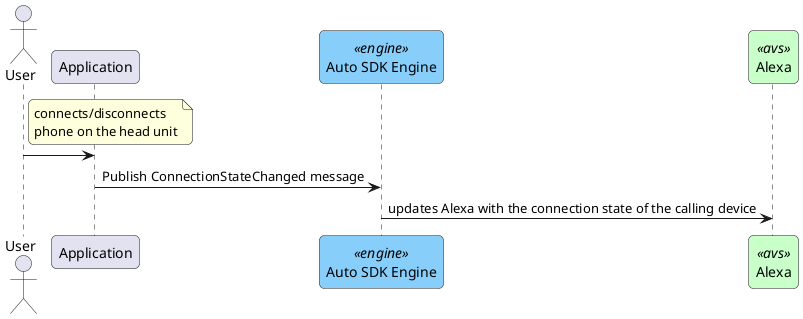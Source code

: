 @startuml

<style>
sequenceDiagram {
    .engine {
        BackgroundColor LightSkyBlue
        BorderColor CornflowerBlue
    }
    .avs {
        BackgroundColor TECHNOLOGY
        BorderColor Green
    }
}
</style>

skinparam roundcorner 10
skinparam sequenceMessageAlign direction

actor User Order 10
participant Application  order 30
participant "Auto SDK Engine"  as AutoSDK  <<engine>> order 40
participant "Alexa" as Alexa <<avs>> order 50

note right of User 
connects/disconnects
phone on the head unit
end note
User -> Application

Application -> AutoSDK : Publish ConnectionStateChanged message
AutoSDK -> Alexa : updates Alexa with the connection state of the calling device

@enduml